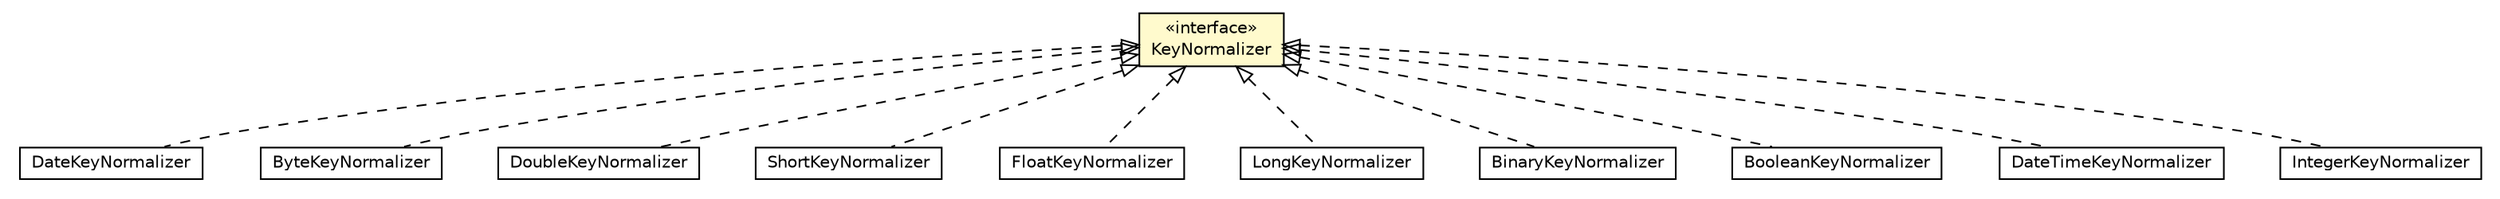 #!/usr/local/bin/dot
#
# Class diagram 
# Generated by UMLGraph version R5_6-24-gf6e263 (http://www.umlgraph.org/)
#

digraph G {
	edge [fontname="Helvetica",fontsize=10,labelfontname="Helvetica",labelfontsize=10];
	node [fontname="Helvetica",fontsize=10,shape=plaintext];
	nodesep=0.25;
	ranksep=0.5;
	// com.orientechnologies.orient.core.storage.index.nkbtree.normalizers.DateKeyNormalizer
	c1276790 [label=<<table title="com.orientechnologies.orient.core.storage.index.nkbtree.normalizers.DateKeyNormalizer" border="0" cellborder="1" cellspacing="0" cellpadding="2" port="p" href="./DateKeyNormalizer.html">
		<tr><td><table border="0" cellspacing="0" cellpadding="1">
<tr><td align="center" balign="center"> DateKeyNormalizer </td></tr>
		</table></td></tr>
		</table>>, URL="./DateKeyNormalizer.html", fontname="Helvetica", fontcolor="black", fontsize=10.0];
	// com.orientechnologies.orient.core.storage.index.nkbtree.normalizers.ByteKeyNormalizer
	c1276791 [label=<<table title="com.orientechnologies.orient.core.storage.index.nkbtree.normalizers.ByteKeyNormalizer" border="0" cellborder="1" cellspacing="0" cellpadding="2" port="p" href="./ByteKeyNormalizer.html">
		<tr><td><table border="0" cellspacing="0" cellpadding="1">
<tr><td align="center" balign="center"> ByteKeyNormalizer </td></tr>
		</table></td></tr>
		</table>>, URL="./ByteKeyNormalizer.html", fontname="Helvetica", fontcolor="black", fontsize=10.0];
	// com.orientechnologies.orient.core.storage.index.nkbtree.normalizers.DoubleKeyNormalizer
	c1276792 [label=<<table title="com.orientechnologies.orient.core.storage.index.nkbtree.normalizers.DoubleKeyNormalizer" border="0" cellborder="1" cellspacing="0" cellpadding="2" port="p" href="./DoubleKeyNormalizer.html">
		<tr><td><table border="0" cellspacing="0" cellpadding="1">
<tr><td align="center" balign="center"> DoubleKeyNormalizer </td></tr>
		</table></td></tr>
		</table>>, URL="./DoubleKeyNormalizer.html", fontname="Helvetica", fontcolor="black", fontsize=10.0];
	// com.orientechnologies.orient.core.storage.index.nkbtree.normalizers.ShortKeyNormalizer
	c1276793 [label=<<table title="com.orientechnologies.orient.core.storage.index.nkbtree.normalizers.ShortKeyNormalizer" border="0" cellborder="1" cellspacing="0" cellpadding="2" port="p" href="./ShortKeyNormalizer.html">
		<tr><td><table border="0" cellspacing="0" cellpadding="1">
<tr><td align="center" balign="center"> ShortKeyNormalizer </td></tr>
		</table></td></tr>
		</table>>, URL="./ShortKeyNormalizer.html", fontname="Helvetica", fontcolor="black", fontsize=10.0];
	// com.orientechnologies.orient.core.storage.index.nkbtree.normalizers.FloatKeyNormalizer
	c1276794 [label=<<table title="com.orientechnologies.orient.core.storage.index.nkbtree.normalizers.FloatKeyNormalizer" border="0" cellborder="1" cellspacing="0" cellpadding="2" port="p" href="./FloatKeyNormalizer.html">
		<tr><td><table border="0" cellspacing="0" cellpadding="1">
<tr><td align="center" balign="center"> FloatKeyNormalizer </td></tr>
		</table></td></tr>
		</table>>, URL="./FloatKeyNormalizer.html", fontname="Helvetica", fontcolor="black", fontsize=10.0];
	// com.orientechnologies.orient.core.storage.index.nkbtree.normalizers.KeyNormalizer
	c1276795 [label=<<table title="com.orientechnologies.orient.core.storage.index.nkbtree.normalizers.KeyNormalizer" border="0" cellborder="1" cellspacing="0" cellpadding="2" port="p" bgcolor="lemonChiffon" href="./KeyNormalizer.html">
		<tr><td><table border="0" cellspacing="0" cellpadding="1">
<tr><td align="center" balign="center"> &#171;interface&#187; </td></tr>
<tr><td align="center" balign="center"> KeyNormalizer </td></tr>
		</table></td></tr>
		</table>>, URL="./KeyNormalizer.html", fontname="Helvetica", fontcolor="black", fontsize=10.0];
	// com.orientechnologies.orient.core.storage.index.nkbtree.normalizers.LongKeyNormalizer
	c1276796 [label=<<table title="com.orientechnologies.orient.core.storage.index.nkbtree.normalizers.LongKeyNormalizer" border="0" cellborder="1" cellspacing="0" cellpadding="2" port="p" href="./LongKeyNormalizer.html">
		<tr><td><table border="0" cellspacing="0" cellpadding="1">
<tr><td align="center" balign="center"> LongKeyNormalizer </td></tr>
		</table></td></tr>
		</table>>, URL="./LongKeyNormalizer.html", fontname="Helvetica", fontcolor="black", fontsize=10.0];
	// com.orientechnologies.orient.core.storage.index.nkbtree.normalizers.BinaryKeyNormalizer
	c1276797 [label=<<table title="com.orientechnologies.orient.core.storage.index.nkbtree.normalizers.BinaryKeyNormalizer" border="0" cellborder="1" cellspacing="0" cellpadding="2" port="p" href="./BinaryKeyNormalizer.html">
		<tr><td><table border="0" cellspacing="0" cellpadding="1">
<tr><td align="center" balign="center"> BinaryKeyNormalizer </td></tr>
		</table></td></tr>
		</table>>, URL="./BinaryKeyNormalizer.html", fontname="Helvetica", fontcolor="black", fontsize=10.0];
	// com.orientechnologies.orient.core.storage.index.nkbtree.normalizers.BooleanKeyNormalizer
	c1276798 [label=<<table title="com.orientechnologies.orient.core.storage.index.nkbtree.normalizers.BooleanKeyNormalizer" border="0" cellborder="1" cellspacing="0" cellpadding="2" port="p" href="./BooleanKeyNormalizer.html">
		<tr><td><table border="0" cellspacing="0" cellpadding="1">
<tr><td align="center" balign="center"> BooleanKeyNormalizer </td></tr>
		</table></td></tr>
		</table>>, URL="./BooleanKeyNormalizer.html", fontname="Helvetica", fontcolor="black", fontsize=10.0];
	// com.orientechnologies.orient.core.storage.index.nkbtree.normalizers.DateTimeKeyNormalizer
	c1276799 [label=<<table title="com.orientechnologies.orient.core.storage.index.nkbtree.normalizers.DateTimeKeyNormalizer" border="0" cellborder="1" cellspacing="0" cellpadding="2" port="p" href="./DateTimeKeyNormalizer.html">
		<tr><td><table border="0" cellspacing="0" cellpadding="1">
<tr><td align="center" balign="center"> DateTimeKeyNormalizer </td></tr>
		</table></td></tr>
		</table>>, URL="./DateTimeKeyNormalizer.html", fontname="Helvetica", fontcolor="black", fontsize=10.0];
	// com.orientechnologies.orient.core.storage.index.nkbtree.normalizers.IntegerKeyNormalizer
	c1276800 [label=<<table title="com.orientechnologies.orient.core.storage.index.nkbtree.normalizers.IntegerKeyNormalizer" border="0" cellborder="1" cellspacing="0" cellpadding="2" port="p" href="./IntegerKeyNormalizer.html">
		<tr><td><table border="0" cellspacing="0" cellpadding="1">
<tr><td align="center" balign="center"> IntegerKeyNormalizer </td></tr>
		</table></td></tr>
		</table>>, URL="./IntegerKeyNormalizer.html", fontname="Helvetica", fontcolor="black", fontsize=10.0];
	//com.orientechnologies.orient.core.storage.index.nkbtree.normalizers.DateKeyNormalizer implements com.orientechnologies.orient.core.storage.index.nkbtree.normalizers.KeyNormalizer
	c1276795:p -> c1276790:p [dir=back,arrowtail=empty,style=dashed];
	//com.orientechnologies.orient.core.storage.index.nkbtree.normalizers.ByteKeyNormalizer implements com.orientechnologies.orient.core.storage.index.nkbtree.normalizers.KeyNormalizer
	c1276795:p -> c1276791:p [dir=back,arrowtail=empty,style=dashed];
	//com.orientechnologies.orient.core.storage.index.nkbtree.normalizers.DoubleKeyNormalizer implements com.orientechnologies.orient.core.storage.index.nkbtree.normalizers.KeyNormalizer
	c1276795:p -> c1276792:p [dir=back,arrowtail=empty,style=dashed];
	//com.orientechnologies.orient.core.storage.index.nkbtree.normalizers.ShortKeyNormalizer implements com.orientechnologies.orient.core.storage.index.nkbtree.normalizers.KeyNormalizer
	c1276795:p -> c1276793:p [dir=back,arrowtail=empty,style=dashed];
	//com.orientechnologies.orient.core.storage.index.nkbtree.normalizers.FloatKeyNormalizer implements com.orientechnologies.orient.core.storage.index.nkbtree.normalizers.KeyNormalizer
	c1276795:p -> c1276794:p [dir=back,arrowtail=empty,style=dashed];
	//com.orientechnologies.orient.core.storage.index.nkbtree.normalizers.LongKeyNormalizer implements com.orientechnologies.orient.core.storage.index.nkbtree.normalizers.KeyNormalizer
	c1276795:p -> c1276796:p [dir=back,arrowtail=empty,style=dashed];
	//com.orientechnologies.orient.core.storage.index.nkbtree.normalizers.BinaryKeyNormalizer implements com.orientechnologies.orient.core.storage.index.nkbtree.normalizers.KeyNormalizer
	c1276795:p -> c1276797:p [dir=back,arrowtail=empty,style=dashed];
	//com.orientechnologies.orient.core.storage.index.nkbtree.normalizers.BooleanKeyNormalizer implements com.orientechnologies.orient.core.storage.index.nkbtree.normalizers.KeyNormalizer
	c1276795:p -> c1276798:p [dir=back,arrowtail=empty,style=dashed];
	//com.orientechnologies.orient.core.storage.index.nkbtree.normalizers.DateTimeKeyNormalizer implements com.orientechnologies.orient.core.storage.index.nkbtree.normalizers.KeyNormalizer
	c1276795:p -> c1276799:p [dir=back,arrowtail=empty,style=dashed];
	//com.orientechnologies.orient.core.storage.index.nkbtree.normalizers.IntegerKeyNormalizer implements com.orientechnologies.orient.core.storage.index.nkbtree.normalizers.KeyNormalizer
	c1276795:p -> c1276800:p [dir=back,arrowtail=empty,style=dashed];
}

